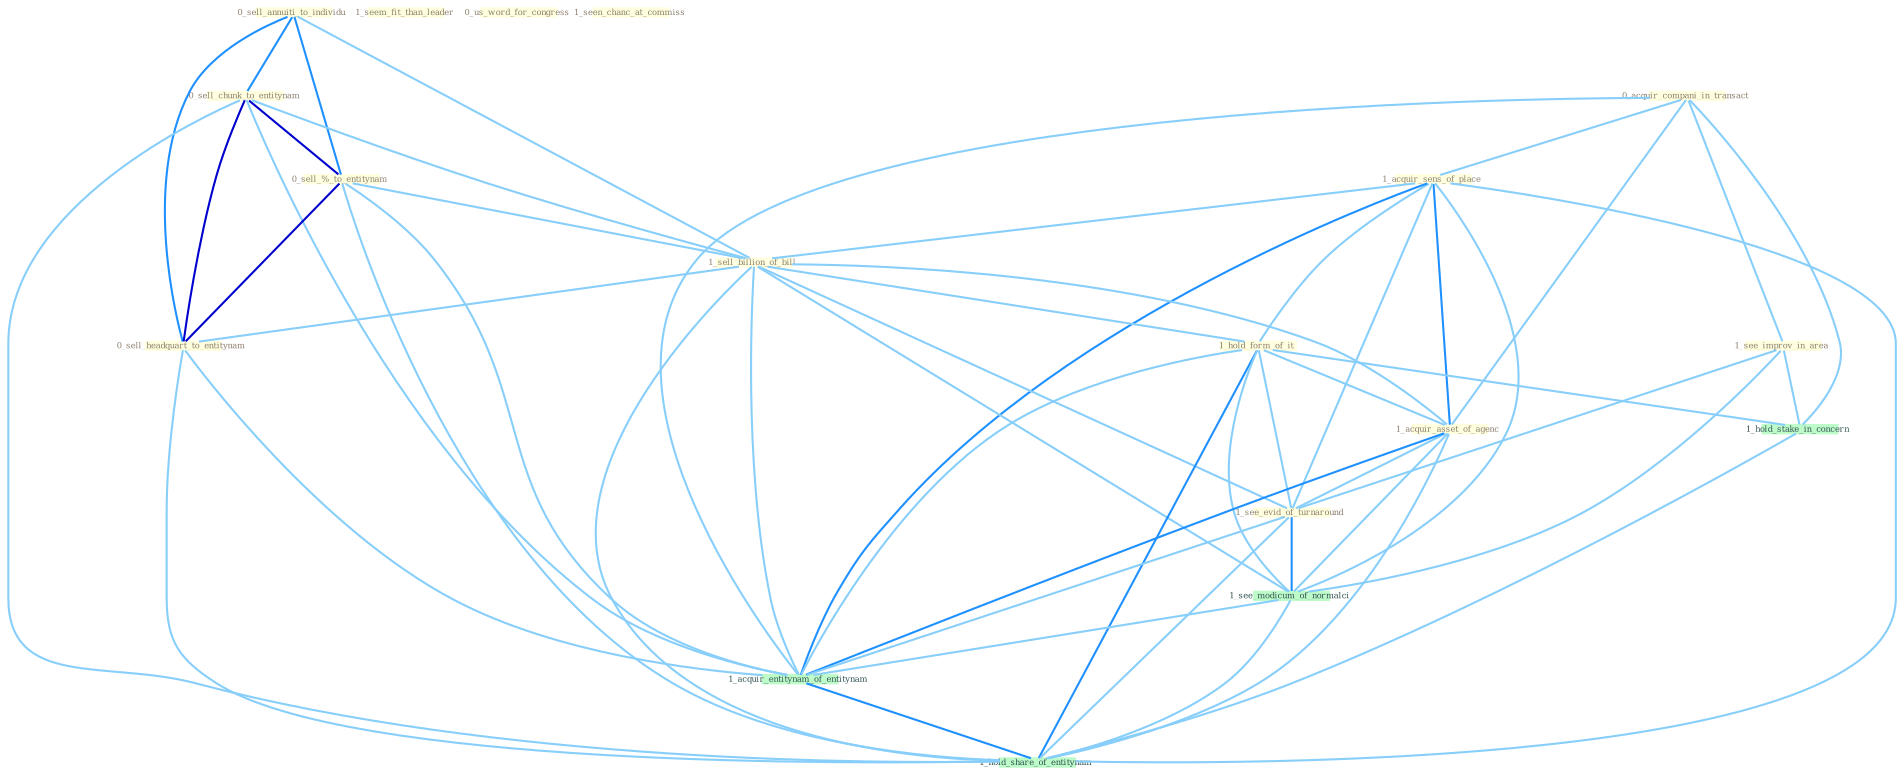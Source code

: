 Graph G{ 
    node
    [shape=polygon,style=filled,width=.5,height=.06,color="#BDFCC9",fixedsize=true,fontsize=4,
    fontcolor="#2f4f4f"];
    {node
    [color="#ffffe0", fontcolor="#8b7d6b"] "0_sell_annuiti_to_individu " "0_sell_chunk_to_entitynam " "0_acquir_compani_in_transact " "1_see_improv_in_area " "0_sell_%_to_entitynam " "1_acquir_sens_of_place " "1_seem_fit_than_leader " "0_us_word_for_congress " "1_sell_billion_of_bill " "1_hold_form_of_it " "0_sell_headquart_to_entitynam " "1_seen_chanc_at_commiss " "1_acquir_asset_of_agenc " "1_see_evid_of_turnaround "}
{node [color="#fff0f5", fontcolor="#b22222"]}
edge [color="#B0E2FF"];

	"0_sell_annuiti_to_individu " -- "0_sell_chunk_to_entitynam " [w="2", color="#1e90ff" , len=0.8];
	"0_sell_annuiti_to_individu " -- "0_sell_%_to_entitynam " [w="2", color="#1e90ff" , len=0.8];
	"0_sell_annuiti_to_individu " -- "1_sell_billion_of_bill " [w="1", color="#87cefa" ];
	"0_sell_annuiti_to_individu " -- "0_sell_headquart_to_entitynam " [w="2", color="#1e90ff" , len=0.8];
	"0_sell_chunk_to_entitynam " -- "0_sell_%_to_entitynam " [w="3", color="#0000cd" , len=0.6];
	"0_sell_chunk_to_entitynam " -- "1_sell_billion_of_bill " [w="1", color="#87cefa" ];
	"0_sell_chunk_to_entitynam " -- "0_sell_headquart_to_entitynam " [w="3", color="#0000cd" , len=0.6];
	"0_sell_chunk_to_entitynam " -- "1_acquir_entitynam_of_entitynam " [w="1", color="#87cefa" ];
	"0_sell_chunk_to_entitynam " -- "1_hold_share_of_entitynam " [w="1", color="#87cefa" ];
	"0_acquir_compani_in_transact " -- "1_see_improv_in_area " [w="1", color="#87cefa" ];
	"0_acquir_compani_in_transact " -- "1_acquir_sens_of_place " [w="1", color="#87cefa" ];
	"0_acquir_compani_in_transact " -- "1_acquir_asset_of_agenc " [w="1", color="#87cefa" ];
	"0_acquir_compani_in_transact " -- "1_hold_stake_in_concern " [w="1", color="#87cefa" ];
	"0_acquir_compani_in_transact " -- "1_acquir_entitynam_of_entitynam " [w="1", color="#87cefa" ];
	"1_see_improv_in_area " -- "1_see_evid_of_turnaround " [w="1", color="#87cefa" ];
	"1_see_improv_in_area " -- "1_hold_stake_in_concern " [w="1", color="#87cefa" ];
	"1_see_improv_in_area " -- "1_see_modicum_of_normalci " [w="1", color="#87cefa" ];
	"0_sell_%_to_entitynam " -- "1_sell_billion_of_bill " [w="1", color="#87cefa" ];
	"0_sell_%_to_entitynam " -- "0_sell_headquart_to_entitynam " [w="3", color="#0000cd" , len=0.6];
	"0_sell_%_to_entitynam " -- "1_acquir_entitynam_of_entitynam " [w="1", color="#87cefa" ];
	"0_sell_%_to_entitynam " -- "1_hold_share_of_entitynam " [w="1", color="#87cefa" ];
	"1_acquir_sens_of_place " -- "1_sell_billion_of_bill " [w="1", color="#87cefa" ];
	"1_acquir_sens_of_place " -- "1_hold_form_of_it " [w="1", color="#87cefa" ];
	"1_acquir_sens_of_place " -- "1_acquir_asset_of_agenc " [w="2", color="#1e90ff" , len=0.8];
	"1_acquir_sens_of_place " -- "1_see_evid_of_turnaround " [w="1", color="#87cefa" ];
	"1_acquir_sens_of_place " -- "1_see_modicum_of_normalci " [w="1", color="#87cefa" ];
	"1_acquir_sens_of_place " -- "1_acquir_entitynam_of_entitynam " [w="2", color="#1e90ff" , len=0.8];
	"1_acquir_sens_of_place " -- "1_hold_share_of_entitynam " [w="1", color="#87cefa" ];
	"1_sell_billion_of_bill " -- "1_hold_form_of_it " [w="1", color="#87cefa" ];
	"1_sell_billion_of_bill " -- "0_sell_headquart_to_entitynam " [w="1", color="#87cefa" ];
	"1_sell_billion_of_bill " -- "1_acquir_asset_of_agenc " [w="1", color="#87cefa" ];
	"1_sell_billion_of_bill " -- "1_see_evid_of_turnaround " [w="1", color="#87cefa" ];
	"1_sell_billion_of_bill " -- "1_see_modicum_of_normalci " [w="1", color="#87cefa" ];
	"1_sell_billion_of_bill " -- "1_acquir_entitynam_of_entitynam " [w="1", color="#87cefa" ];
	"1_sell_billion_of_bill " -- "1_hold_share_of_entitynam " [w="1", color="#87cefa" ];
	"1_hold_form_of_it " -- "1_acquir_asset_of_agenc " [w="1", color="#87cefa" ];
	"1_hold_form_of_it " -- "1_see_evid_of_turnaround " [w="1", color="#87cefa" ];
	"1_hold_form_of_it " -- "1_hold_stake_in_concern " [w="1", color="#87cefa" ];
	"1_hold_form_of_it " -- "1_see_modicum_of_normalci " [w="1", color="#87cefa" ];
	"1_hold_form_of_it " -- "1_acquir_entitynam_of_entitynam " [w="1", color="#87cefa" ];
	"1_hold_form_of_it " -- "1_hold_share_of_entitynam " [w="2", color="#1e90ff" , len=0.8];
	"0_sell_headquart_to_entitynam " -- "1_acquir_entitynam_of_entitynam " [w="1", color="#87cefa" ];
	"0_sell_headquart_to_entitynam " -- "1_hold_share_of_entitynam " [w="1", color="#87cefa" ];
	"1_acquir_asset_of_agenc " -- "1_see_evid_of_turnaround " [w="1", color="#87cefa" ];
	"1_acquir_asset_of_agenc " -- "1_see_modicum_of_normalci " [w="1", color="#87cefa" ];
	"1_acquir_asset_of_agenc " -- "1_acquir_entitynam_of_entitynam " [w="2", color="#1e90ff" , len=0.8];
	"1_acquir_asset_of_agenc " -- "1_hold_share_of_entitynam " [w="1", color="#87cefa" ];
	"1_see_evid_of_turnaround " -- "1_see_modicum_of_normalci " [w="2", color="#1e90ff" , len=0.8];
	"1_see_evid_of_turnaround " -- "1_acquir_entitynam_of_entitynam " [w="1", color="#87cefa" ];
	"1_see_evid_of_turnaround " -- "1_hold_share_of_entitynam " [w="1", color="#87cefa" ];
	"1_hold_stake_in_concern " -- "1_hold_share_of_entitynam " [w="1", color="#87cefa" ];
	"1_see_modicum_of_normalci " -- "1_acquir_entitynam_of_entitynam " [w="1", color="#87cefa" ];
	"1_see_modicum_of_normalci " -- "1_hold_share_of_entitynam " [w="1", color="#87cefa" ];
	"1_acquir_entitynam_of_entitynam " -- "1_hold_share_of_entitynam " [w="2", color="#1e90ff" , len=0.8];
}